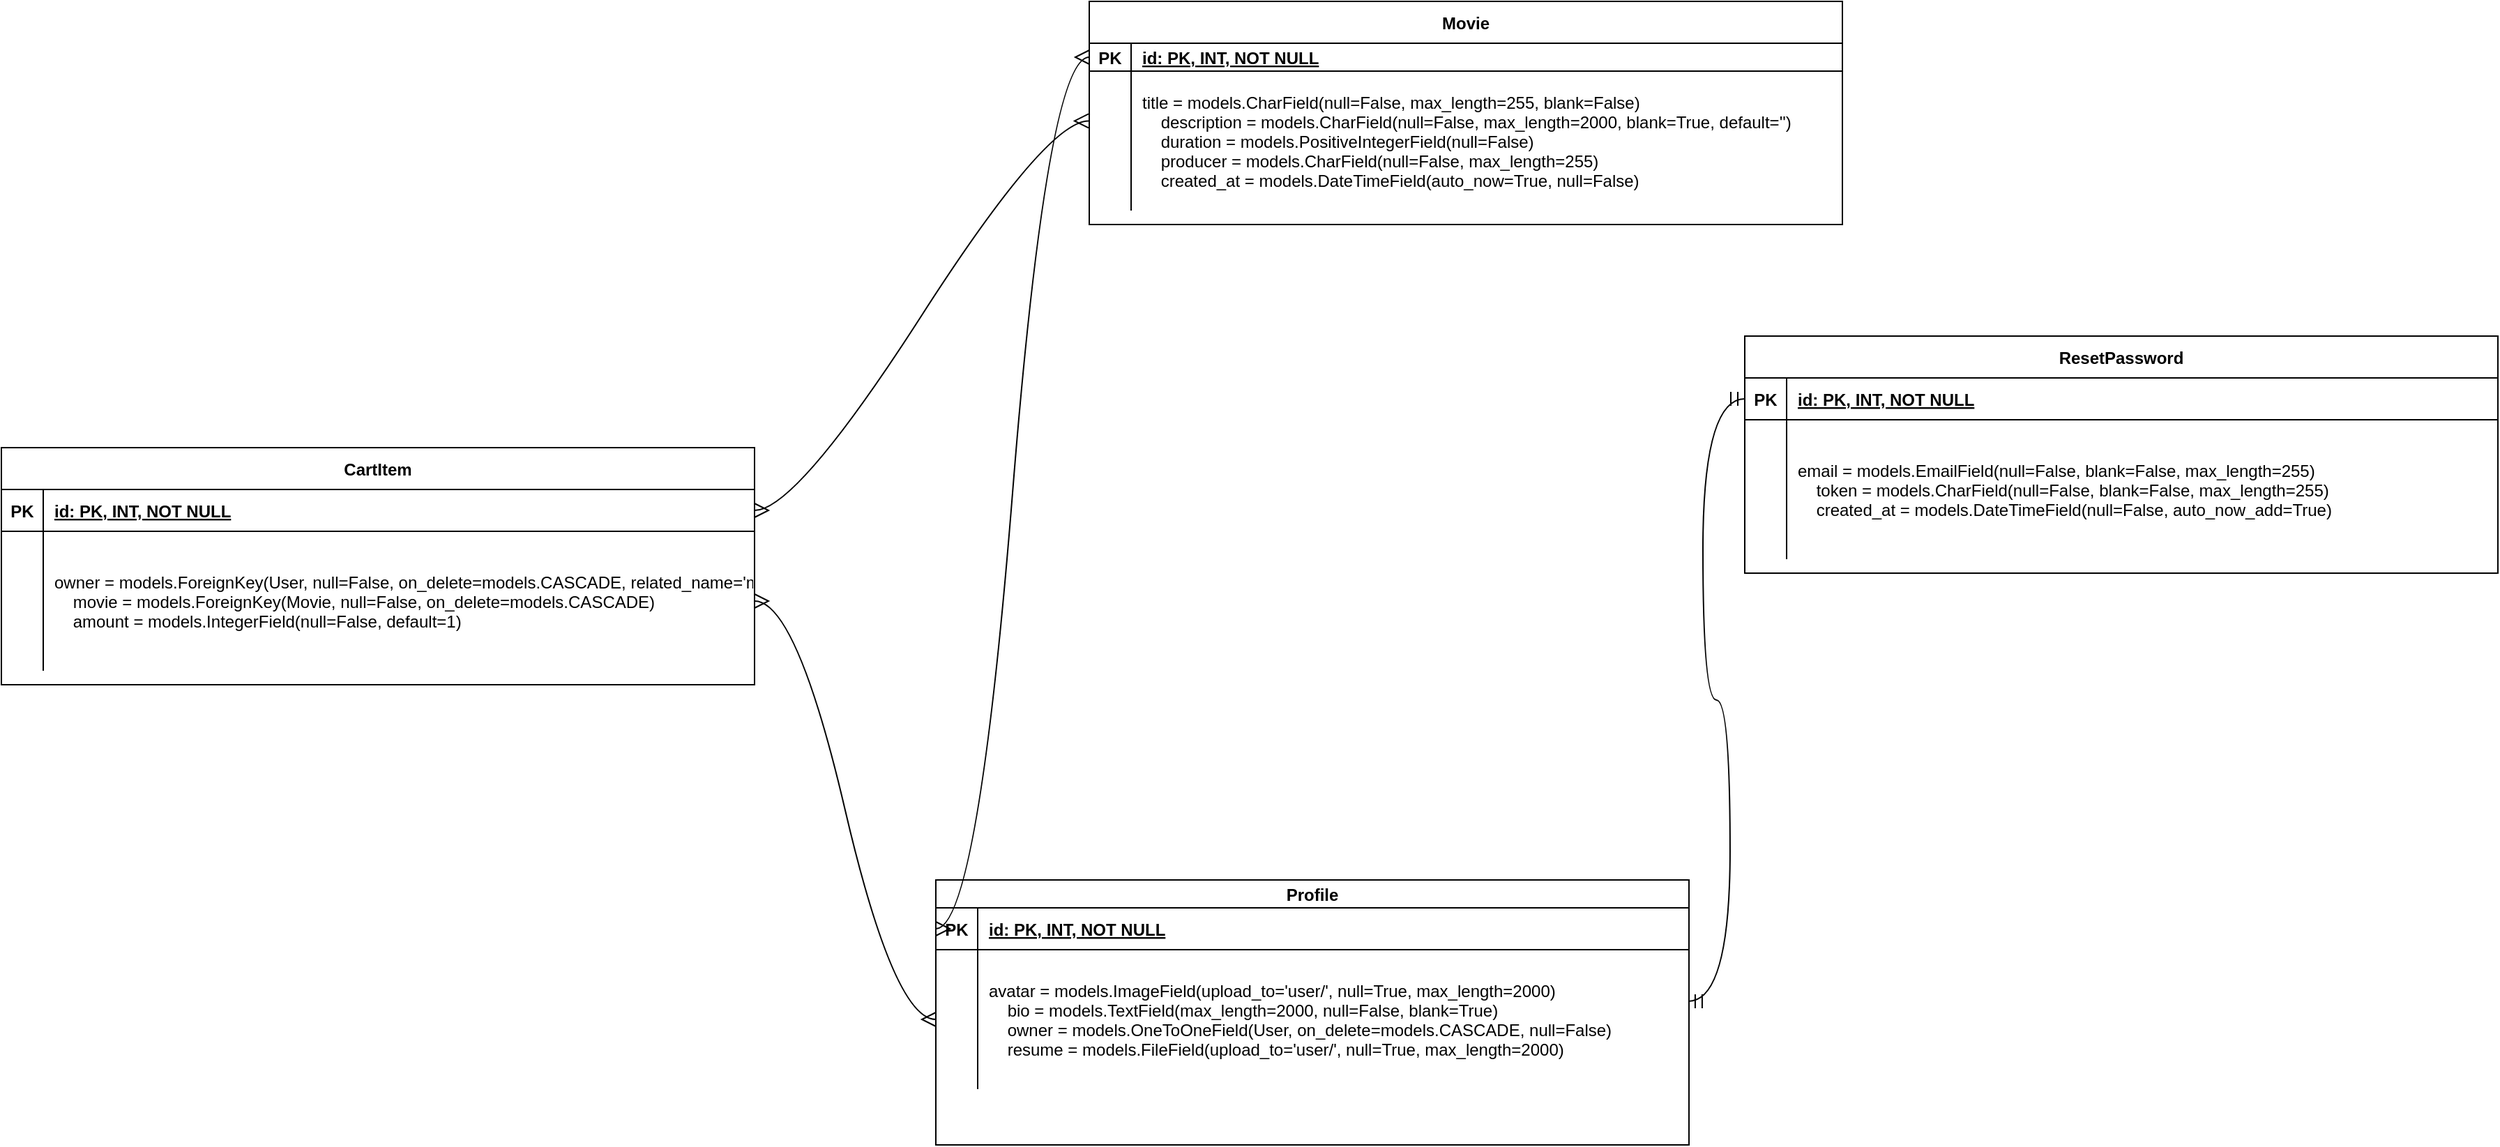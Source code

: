 <mxfile version="24.2.3" type="github">
  <diagram id="R2lEEEUBdFMjLlhIrx00" name="Page-1">
    <mxGraphModel dx="1896" dy="1246" grid="1" gridSize="10" guides="1" tooltips="1" connect="1" arrows="1" fold="1" page="1" pageScale="1" pageWidth="850" pageHeight="1100" math="0" shadow="0" extFonts="Permanent Marker^https://fonts.googleapis.com/css?family=Permanent+Marker">
      <root>
        <mxCell id="0" />
        <mxCell id="1" parent="0" />
        <mxCell id="C-vyLk0tnHw3VtMMgP7b-23" value="Movie" style="shape=table;startSize=30;container=1;collapsible=1;childLayout=tableLayout;fixedRows=1;rowLines=0;fontStyle=1;align=center;resizeLast=1;" parent="1" vertex="1">
          <mxGeometry x="920" y="20" width="540" height="160" as="geometry" />
        </mxCell>
        <mxCell id="C-vyLk0tnHw3VtMMgP7b-24" value="" style="shape=partialRectangle;collapsible=0;dropTarget=0;pointerEvents=0;fillColor=none;points=[[0,0.5],[1,0.5]];portConstraint=eastwest;top=0;left=0;right=0;bottom=1;" parent="C-vyLk0tnHw3VtMMgP7b-23" vertex="1">
          <mxGeometry y="30" width="540" height="20" as="geometry" />
        </mxCell>
        <mxCell id="C-vyLk0tnHw3VtMMgP7b-25" value="PK" style="shape=partialRectangle;overflow=hidden;connectable=0;fillColor=none;top=0;left=0;bottom=0;right=0;fontStyle=1;" parent="C-vyLk0tnHw3VtMMgP7b-24" vertex="1">
          <mxGeometry width="30" height="20" as="geometry">
            <mxRectangle width="30" height="20" as="alternateBounds" />
          </mxGeometry>
        </mxCell>
        <mxCell id="C-vyLk0tnHw3VtMMgP7b-26" value="id: PK, INT, NOT NULL" style="shape=partialRectangle;overflow=hidden;connectable=0;fillColor=none;top=0;left=0;bottom=0;right=0;align=left;spacingLeft=6;fontStyle=5;" parent="C-vyLk0tnHw3VtMMgP7b-24" vertex="1">
          <mxGeometry x="30" width="510" height="20" as="geometry">
            <mxRectangle width="510" height="20" as="alternateBounds" />
          </mxGeometry>
        </mxCell>
        <mxCell id="C-vyLk0tnHw3VtMMgP7b-27" value="" style="shape=partialRectangle;collapsible=0;dropTarget=0;pointerEvents=0;fillColor=none;points=[[0,0.5],[1,0.5]];portConstraint=eastwest;top=0;left=0;right=0;bottom=0;" parent="C-vyLk0tnHw3VtMMgP7b-23" vertex="1">
          <mxGeometry y="50" width="540" height="100" as="geometry" />
        </mxCell>
        <mxCell id="C-vyLk0tnHw3VtMMgP7b-28" value="" style="shape=partialRectangle;overflow=hidden;connectable=0;fillColor=none;top=0;left=0;bottom=0;right=0;" parent="C-vyLk0tnHw3VtMMgP7b-27" vertex="1">
          <mxGeometry width="30" height="100" as="geometry">
            <mxRectangle width="30" height="100" as="alternateBounds" />
          </mxGeometry>
        </mxCell>
        <mxCell id="C-vyLk0tnHw3VtMMgP7b-29" value="title = models.CharField(null=False, max_length=255, blank=False)&#xa;    description = models.CharField(null=False, max_length=2000, blank=True, default=&#39;&#39;)&#xa;    duration = models.PositiveIntegerField(null=False)&#xa;    producer = models.CharField(null=False, max_length=255)&#xa;    created_at = models.DateTimeField(auto_now=True, null=False)" style="shape=partialRectangle;overflow=hidden;connectable=0;fillColor=none;top=0;left=0;bottom=0;right=0;align=left;spacingLeft=6;" parent="C-vyLk0tnHw3VtMMgP7b-27" vertex="1">
          <mxGeometry x="30" width="510" height="100" as="geometry">
            <mxRectangle width="510" height="100" as="alternateBounds" />
          </mxGeometry>
        </mxCell>
        <mxCell id="ubpIzuCUj8s6CP66qa1f-1" value="CartItem" style="shape=table;startSize=30;container=1;collapsible=1;childLayout=tableLayout;fixedRows=1;rowLines=0;fontStyle=1;align=center;resizeLast=1;" vertex="1" parent="1">
          <mxGeometry x="140" y="340" width="540" height="170" as="geometry" />
        </mxCell>
        <mxCell id="ubpIzuCUj8s6CP66qa1f-2" value="" style="shape=partialRectangle;collapsible=0;dropTarget=0;pointerEvents=0;fillColor=none;points=[[0,0.5],[1,0.5]];portConstraint=eastwest;top=0;left=0;right=0;bottom=1;" vertex="1" parent="ubpIzuCUj8s6CP66qa1f-1">
          <mxGeometry y="30" width="540" height="30" as="geometry" />
        </mxCell>
        <mxCell id="ubpIzuCUj8s6CP66qa1f-3" value="PK" style="shape=partialRectangle;overflow=hidden;connectable=0;fillColor=none;top=0;left=0;bottom=0;right=0;fontStyle=1;" vertex="1" parent="ubpIzuCUj8s6CP66qa1f-2">
          <mxGeometry width="30" height="30" as="geometry">
            <mxRectangle width="30" height="30" as="alternateBounds" />
          </mxGeometry>
        </mxCell>
        <mxCell id="ubpIzuCUj8s6CP66qa1f-4" value="id: PK, INT, NOT NULL" style="shape=partialRectangle;overflow=hidden;connectable=0;fillColor=none;top=0;left=0;bottom=0;right=0;align=left;spacingLeft=6;fontStyle=5;" vertex="1" parent="ubpIzuCUj8s6CP66qa1f-2">
          <mxGeometry x="30" width="510" height="30" as="geometry">
            <mxRectangle width="510" height="30" as="alternateBounds" />
          </mxGeometry>
        </mxCell>
        <mxCell id="ubpIzuCUj8s6CP66qa1f-5" value="" style="shape=partialRectangle;collapsible=0;dropTarget=0;pointerEvents=0;fillColor=none;points=[[0,0.5],[1,0.5]];portConstraint=eastwest;top=0;left=0;right=0;bottom=0;" vertex="1" parent="ubpIzuCUj8s6CP66qa1f-1">
          <mxGeometry y="60" width="540" height="100" as="geometry" />
        </mxCell>
        <mxCell id="ubpIzuCUj8s6CP66qa1f-6" value="" style="shape=partialRectangle;overflow=hidden;connectable=0;fillColor=none;top=0;left=0;bottom=0;right=0;" vertex="1" parent="ubpIzuCUj8s6CP66qa1f-5">
          <mxGeometry width="30" height="100" as="geometry">
            <mxRectangle width="30" height="100" as="alternateBounds" />
          </mxGeometry>
        </mxCell>
        <mxCell id="ubpIzuCUj8s6CP66qa1f-7" value="owner = models.ForeignKey(User, null=False, on_delete=models.CASCADE, related_name=&#39;movies_cart_items&#39;)&#xa;    movie = models.ForeignKey(Movie, null=False, on_delete=models.CASCADE)&#xa;    amount = models.IntegerField(null=False, default=1)" style="shape=partialRectangle;overflow=hidden;connectable=0;fillColor=none;top=0;left=0;bottom=0;right=0;align=left;spacingLeft=6;" vertex="1" parent="ubpIzuCUj8s6CP66qa1f-5">
          <mxGeometry x="30" width="510" height="100" as="geometry">
            <mxRectangle width="510" height="100" as="alternateBounds" />
          </mxGeometry>
        </mxCell>
        <mxCell id="ubpIzuCUj8s6CP66qa1f-8" value="Profile" style="shape=table;startSize=20;container=1;collapsible=1;childLayout=tableLayout;fixedRows=1;rowLines=0;fontStyle=1;align=center;resizeLast=1;" vertex="1" parent="1">
          <mxGeometry x="810" y="650" width="540" height="190" as="geometry" />
        </mxCell>
        <mxCell id="ubpIzuCUj8s6CP66qa1f-9" value="" style="shape=partialRectangle;collapsible=0;dropTarget=0;pointerEvents=0;fillColor=none;points=[[0,0.5],[1,0.5]];portConstraint=eastwest;top=0;left=0;right=0;bottom=1;" vertex="1" parent="ubpIzuCUj8s6CP66qa1f-8">
          <mxGeometry y="20" width="540" height="30" as="geometry" />
        </mxCell>
        <mxCell id="ubpIzuCUj8s6CP66qa1f-10" value="PK" style="shape=partialRectangle;overflow=hidden;connectable=0;fillColor=none;top=0;left=0;bottom=0;right=0;fontStyle=1;" vertex="1" parent="ubpIzuCUj8s6CP66qa1f-9">
          <mxGeometry width="30" height="30" as="geometry">
            <mxRectangle width="30" height="30" as="alternateBounds" />
          </mxGeometry>
        </mxCell>
        <mxCell id="ubpIzuCUj8s6CP66qa1f-11" value="id: PK, INT, NOT NULL" style="shape=partialRectangle;overflow=hidden;connectable=0;fillColor=none;top=0;left=0;bottom=0;right=0;align=left;spacingLeft=6;fontStyle=5;" vertex="1" parent="ubpIzuCUj8s6CP66qa1f-9">
          <mxGeometry x="30" width="510" height="30" as="geometry">
            <mxRectangle width="510" height="30" as="alternateBounds" />
          </mxGeometry>
        </mxCell>
        <mxCell id="ubpIzuCUj8s6CP66qa1f-12" value="" style="shape=partialRectangle;collapsible=0;dropTarget=0;pointerEvents=0;fillColor=none;points=[[0,0.5],[1,0.5]];portConstraint=eastwest;top=0;left=0;right=0;bottom=0;" vertex="1" parent="ubpIzuCUj8s6CP66qa1f-8">
          <mxGeometry y="50" width="540" height="100" as="geometry" />
        </mxCell>
        <mxCell id="ubpIzuCUj8s6CP66qa1f-13" value="" style="shape=partialRectangle;overflow=hidden;connectable=0;fillColor=none;top=0;left=0;bottom=0;right=0;" vertex="1" parent="ubpIzuCUj8s6CP66qa1f-12">
          <mxGeometry width="30" height="100" as="geometry">
            <mxRectangle width="30" height="100" as="alternateBounds" />
          </mxGeometry>
        </mxCell>
        <mxCell id="ubpIzuCUj8s6CP66qa1f-14" value="avatar = models.ImageField(upload_to=&#39;user/&#39;, null=True, max_length=2000)&#xa;    bio = models.TextField(max_length=2000, null=False, blank=True)&#xa;    owner = models.OneToOneField(User, on_delete=models.CASCADE, null=False)&#xa;    resume = models.FileField(upload_to=&#39;user/&#39;, null=True, max_length=2000)" style="shape=partialRectangle;overflow=hidden;connectable=0;fillColor=none;top=0;left=0;bottom=0;right=0;align=left;spacingLeft=6;" vertex="1" parent="ubpIzuCUj8s6CP66qa1f-12">
          <mxGeometry x="30" width="510" height="100" as="geometry">
            <mxRectangle width="510" height="100" as="alternateBounds" />
          </mxGeometry>
        </mxCell>
        <mxCell id="ubpIzuCUj8s6CP66qa1f-16" value="ResetPassword" style="shape=table;startSize=30;container=1;collapsible=1;childLayout=tableLayout;fixedRows=1;rowLines=0;fontStyle=1;align=center;resizeLast=1;" vertex="1" parent="1">
          <mxGeometry x="1390" y="260" width="540" height="170" as="geometry" />
        </mxCell>
        <mxCell id="ubpIzuCUj8s6CP66qa1f-17" value="" style="shape=partialRectangle;collapsible=0;dropTarget=0;pointerEvents=0;fillColor=none;points=[[0,0.5],[1,0.5]];portConstraint=eastwest;top=0;left=0;right=0;bottom=1;" vertex="1" parent="ubpIzuCUj8s6CP66qa1f-16">
          <mxGeometry y="30" width="540" height="30" as="geometry" />
        </mxCell>
        <mxCell id="ubpIzuCUj8s6CP66qa1f-18" value="PK" style="shape=partialRectangle;overflow=hidden;connectable=0;fillColor=none;top=0;left=0;bottom=0;right=0;fontStyle=1;" vertex="1" parent="ubpIzuCUj8s6CP66qa1f-17">
          <mxGeometry width="30" height="30" as="geometry">
            <mxRectangle width="30" height="30" as="alternateBounds" />
          </mxGeometry>
        </mxCell>
        <mxCell id="ubpIzuCUj8s6CP66qa1f-19" value="id: PK, INT, NOT NULL" style="shape=partialRectangle;overflow=hidden;connectable=0;fillColor=none;top=0;left=0;bottom=0;right=0;align=left;spacingLeft=6;fontStyle=5;" vertex="1" parent="ubpIzuCUj8s6CP66qa1f-17">
          <mxGeometry x="30" width="510" height="30" as="geometry">
            <mxRectangle width="510" height="30" as="alternateBounds" />
          </mxGeometry>
        </mxCell>
        <mxCell id="ubpIzuCUj8s6CP66qa1f-20" value="" style="shape=partialRectangle;collapsible=0;dropTarget=0;pointerEvents=0;fillColor=none;points=[[0,0.5],[1,0.5]];portConstraint=eastwest;top=0;left=0;right=0;bottom=0;" vertex="1" parent="ubpIzuCUj8s6CP66qa1f-16">
          <mxGeometry y="60" width="540" height="100" as="geometry" />
        </mxCell>
        <mxCell id="ubpIzuCUj8s6CP66qa1f-21" value="" style="shape=partialRectangle;overflow=hidden;connectable=0;fillColor=none;top=0;left=0;bottom=0;right=0;" vertex="1" parent="ubpIzuCUj8s6CP66qa1f-20">
          <mxGeometry width="30" height="100" as="geometry">
            <mxRectangle width="30" height="100" as="alternateBounds" />
          </mxGeometry>
        </mxCell>
        <mxCell id="ubpIzuCUj8s6CP66qa1f-22" value="email = models.EmailField(null=False, blank=False, max_length=255)&#xa;    token = models.CharField(null=False, blank=False, max_length=255)&#xa;    created_at = models.DateTimeField(null=False, auto_now_add=True)" style="shape=partialRectangle;overflow=hidden;connectable=0;fillColor=none;top=0;left=0;bottom=0;right=0;align=left;spacingLeft=6;" vertex="1" parent="ubpIzuCUj8s6CP66qa1f-20">
          <mxGeometry x="30" width="510" height="100" as="geometry">
            <mxRectangle width="510" height="100" as="alternateBounds" />
          </mxGeometry>
        </mxCell>
        <mxCell id="ubpIzuCUj8s6CP66qa1f-25" value="" style="edgeStyle=entityRelationEdgeStyle;fontSize=12;html=1;endArrow=ERmandOne;startArrow=ERmandOne;rounded=0;startSize=8;endSize=8;curved=1;exitX=0.999;exitY=0.37;exitDx=0;exitDy=0;exitPerimeter=0;" edge="1" parent="1" source="ubpIzuCUj8s6CP66qa1f-12" target="ubpIzuCUj8s6CP66qa1f-17">
          <mxGeometry width="100" height="100" relative="1" as="geometry">
            <mxPoint x="820" y="600" as="sourcePoint" />
            <mxPoint x="920" y="500" as="targetPoint" />
            <Array as="points">
              <mxPoint x="1310" y="450" />
            </Array>
          </mxGeometry>
        </mxCell>
        <mxCell id="ubpIzuCUj8s6CP66qa1f-26" value="" style="edgeStyle=entityRelationEdgeStyle;fontSize=12;html=1;endArrow=ERmany;startArrow=ERmany;rounded=0;startSize=8;endSize=8;curved=1;entryX=1;entryY=0.5;entryDx=0;entryDy=0;exitX=0;exitY=0.5;exitDx=0;exitDy=0;" edge="1" parent="1" source="ubpIzuCUj8s6CP66qa1f-12" target="ubpIzuCUj8s6CP66qa1f-5">
          <mxGeometry width="100" height="100" relative="1" as="geometry">
            <mxPoint x="820" y="600" as="sourcePoint" />
            <mxPoint x="920" y="500" as="targetPoint" />
            <Array as="points">
              <mxPoint x="800" y="730" />
            </Array>
          </mxGeometry>
        </mxCell>
        <mxCell id="ubpIzuCUj8s6CP66qa1f-27" value="" style="edgeStyle=entityRelationEdgeStyle;fontSize=12;html=1;endArrow=ERmany;startArrow=ERmany;rounded=0;startSize=8;endSize=8;curved=1;entryX=-0.001;entryY=0.357;entryDx=0;entryDy=0;exitX=1;exitY=0.5;exitDx=0;exitDy=0;entryPerimeter=0;" edge="1" parent="1" source="ubpIzuCUj8s6CP66qa1f-2" target="C-vyLk0tnHw3VtMMgP7b-27">
          <mxGeometry width="100" height="100" relative="1" as="geometry">
            <mxPoint x="1010" y="575" as="sourcePoint" />
            <mxPoint x="880" y="275" as="targetPoint" />
            <Array as="points">
              <mxPoint x="1000" y="555" />
            </Array>
          </mxGeometry>
        </mxCell>
        <mxCell id="ubpIzuCUj8s6CP66qa1f-28" value="" style="edgeStyle=entityRelationEdgeStyle;fontSize=12;html=1;endArrow=ERmany;startArrow=ERmany;rounded=0;startSize=8;endSize=8;curved=1;entryX=0;entryY=0.5;entryDx=0;entryDy=0;exitX=0;exitY=0.5;exitDx=0;exitDy=0;" edge="1" parent="1" source="ubpIzuCUj8s6CP66qa1f-9" target="C-vyLk0tnHw3VtMMgP7b-24">
          <mxGeometry width="100" height="100" relative="1" as="geometry">
            <mxPoint x="690" y="395" as="sourcePoint" />
            <mxPoint x="799" y="126" as="targetPoint" />
            <Array as="points">
              <mxPoint x="1010" y="565" />
            </Array>
          </mxGeometry>
        </mxCell>
      </root>
    </mxGraphModel>
  </diagram>
</mxfile>
